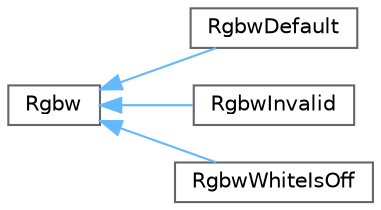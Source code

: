 digraph "Graphical Class Hierarchy"
{
 // LATEX_PDF_SIZE
  bgcolor="transparent";
  edge [fontname=Helvetica,fontsize=10,labelfontname=Helvetica,labelfontsize=10];
  node [fontname=Helvetica,fontsize=10,shape=box,height=0.2,width=0.4];
  rankdir="LR";
  Node0 [id="Node000000",label="Rgbw",height=0.2,width=0.4,color="grey40", fillcolor="white", style="filled",URL="$db/d74/struct_rgbw.html",tooltip=" "];
  Node0 -> Node1 [id="edge165_Node000000_Node000001",dir="back",color="steelblue1",style="solid",tooltip=" "];
  Node1 [id="Node000001",label="RgbwDefault",height=0.2,width=0.4,color="grey40", fillcolor="white", style="filled",URL="$d5/d8d/struct_rgbw_default.html",tooltip=" "];
  Node0 -> Node2 [id="edge166_Node000000_Node000002",dir="back",color="steelblue1",style="solid",tooltip=" "];
  Node2 [id="Node000002",label="RgbwInvalid",height=0.2,width=0.4,color="grey40", fillcolor="white", style="filled",URL="$d3/dbb/struct_rgbw_invalid.html",tooltip=" "];
  Node0 -> Node3 [id="edge167_Node000000_Node000003",dir="back",color="steelblue1",style="solid",tooltip=" "];
  Node3 [id="Node000003",label="RgbwWhiteIsOff",height=0.2,width=0.4,color="grey40", fillcolor="white", style="filled",URL="$da/db9/struct_rgbw_white_is_off.html",tooltip=" "];
}
